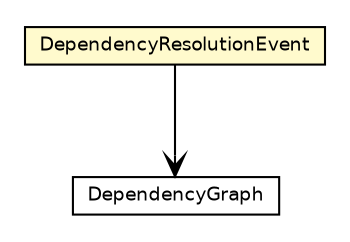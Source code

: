 #!/usr/local/bin/dot
#
# Class diagram 
# Generated by UmlGraph version 4.6 (http://www.spinellis.gr/sw/umlgraph)
#

digraph G {
	edge [fontname="Helvetica",fontsize=10,labelfontname="Helvetica",labelfontsize=10];
	node [fontname="Helvetica",fontsize=10,shape=plaintext];
	// org.apache.maven.archiva.dependency.graph.DependencyResolutionEvent
	c123779 [label=<<table border="0" cellborder="1" cellspacing="0" cellpadding="2" port="p" bgcolor="lemonChiffon" href="./DependencyResolutionEvent.html">
		<tr><td><table border="0" cellspacing="0" cellpadding="1">
			<tr><td> DependencyResolutionEvent </td></tr>
		</table></td></tr>
		</table>>, fontname="Helvetica", fontcolor="black", fontsize=9.0];
	// org.apache.maven.archiva.dependency.graph.DependencyGraph
	c123785 [label=<<table border="0" cellborder="1" cellspacing="0" cellpadding="2" port="p" href="./DependencyGraph.html">
		<tr><td><table border="0" cellspacing="0" cellpadding="1">
			<tr><td> DependencyGraph </td></tr>
		</table></td></tr>
		</table>>, fontname="Helvetica", fontcolor="black", fontsize=9.0];
	// org.apache.maven.archiva.dependency.graph.DependencyResolutionEvent NAVASSOC org.apache.maven.archiva.dependency.graph.DependencyGraph
	c123779:p -> c123785:p [taillabel="", label="", headlabel="", fontname="Helvetica", fontcolor="black", fontsize=10.0, color="black", arrowhead=open];
}

